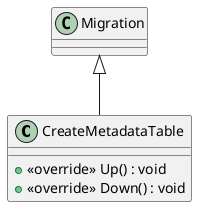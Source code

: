 @startuml
class CreateMetadataTable {
    + <<override>> Up() : void
    + <<override>> Down() : void
}
Migration <|-- CreateMetadataTable
@enduml
